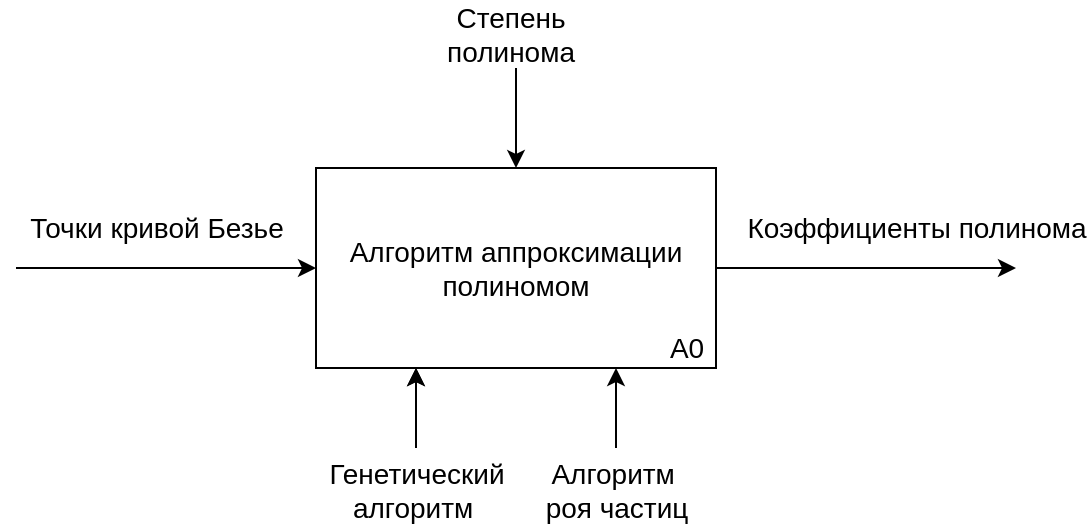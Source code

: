 <mxfile version="22.1.9" type="google" pages="3">
  <diagram id="14jalQdAWdDQ5VtuvgaP" name="idef0">
    <mxGraphModel dx="880" dy="510" grid="1" gridSize="10" guides="1" tooltips="1" connect="1" arrows="1" fold="1" page="1" pageScale="1" pageWidth="3300" pageHeight="4681" math="0" shadow="0">
      <root>
        <mxCell id="0" />
        <mxCell id="1" parent="0" />
        <mxCell id="VAYFtHmRZGBhSnjjBrDM-3" value="Алгоритм аппроксимации полиномом" style="rounded=0;whiteSpace=wrap;html=1;fontSize=14;" parent="1" vertex="1">
          <mxGeometry x="350" y="210" width="200" height="100" as="geometry" />
        </mxCell>
        <mxCell id="VAYFtHmRZGBhSnjjBrDM-4" value="" style="endArrow=classic;html=1;fontSize=14;entryX=0.25;entryY=1;entryDx=0;entryDy=0;" parent="1" target="VAYFtHmRZGBhSnjjBrDM-3" edge="1">
          <mxGeometry width="50" height="50" relative="1" as="geometry">
            <mxPoint x="400" y="350" as="sourcePoint" />
            <mxPoint x="460" y="300" as="targetPoint" />
          </mxGeometry>
        </mxCell>
        <mxCell id="VAYFtHmRZGBhSnjjBrDM-8" value="" style="endArrow=classic;html=1;fontSize=14;entryX=0.5;entryY=0;entryDx=0;entryDy=0;" parent="1" target="VAYFtHmRZGBhSnjjBrDM-3" edge="1">
          <mxGeometry width="50" height="50" relative="1" as="geometry">
            <mxPoint x="450" y="150" as="sourcePoint" />
            <mxPoint x="510" y="300" as="targetPoint" />
          </mxGeometry>
        </mxCell>
        <mxCell id="VAYFtHmRZGBhSnjjBrDM-9" value="Степень &lt;br&gt;полинома" style="edgeLabel;html=1;align=center;verticalAlign=middle;resizable=0;points=[];fontSize=14;" parent="VAYFtHmRZGBhSnjjBrDM-8" vertex="1" connectable="0">
          <mxGeometry x="-0.469" y="-3" relative="1" as="geometry">
            <mxPoint y="-23" as="offset" />
          </mxGeometry>
        </mxCell>
        <mxCell id="VAYFtHmRZGBhSnjjBrDM-12" value="" style="endArrow=classic;html=1;fontSize=14;entryX=0;entryY=0.5;entryDx=0;entryDy=0;" parent="1" target="VAYFtHmRZGBhSnjjBrDM-3" edge="1">
          <mxGeometry width="50" height="50" relative="1" as="geometry">
            <mxPoint x="200" y="260" as="sourcePoint" />
            <mxPoint x="386.4" y="217.84" as="targetPoint" />
          </mxGeometry>
        </mxCell>
        <mxCell id="VAYFtHmRZGBhSnjjBrDM-13" value="Точки кривой Безье" style="edgeLabel;html=1;align=center;verticalAlign=middle;resizable=0;points=[];fontSize=14;" parent="VAYFtHmRZGBhSnjjBrDM-12" vertex="1" connectable="0">
          <mxGeometry x="-0.469" y="-3" relative="1" as="geometry">
            <mxPoint x="30" y="-23" as="offset" />
          </mxGeometry>
        </mxCell>
        <mxCell id="VAYFtHmRZGBhSnjjBrDM-16" value="" style="endArrow=classic;html=1;fontSize=14;exitX=1;exitY=0.5;exitDx=0;exitDy=0;" parent="1" source="VAYFtHmRZGBhSnjjBrDM-3" edge="1">
          <mxGeometry width="50" height="50" relative="1" as="geometry">
            <mxPoint x="550" y="220" as="sourcePoint" />
            <mxPoint x="700" y="260" as="targetPoint" />
          </mxGeometry>
        </mxCell>
        <mxCell id="VAYFtHmRZGBhSnjjBrDM-17" value="Коэффициенты полинома" style="edgeLabel;html=1;align=center;verticalAlign=middle;resizable=0;points=[];fontSize=14;" parent="VAYFtHmRZGBhSnjjBrDM-16" vertex="1" connectable="0">
          <mxGeometry x="-0.469" y="-3" relative="1" as="geometry">
            <mxPoint x="60" y="-23" as="offset" />
          </mxGeometry>
        </mxCell>
        <mxCell id="VAYFtHmRZGBhSnjjBrDM-22" value="А0" style="text;html=1;align=center;verticalAlign=middle;resizable=0;points=[];autosize=1;fontSize=14;" parent="1" vertex="1">
          <mxGeometry x="520" y="290" width="30" height="20" as="geometry" />
        </mxCell>
        <mxCell id="vrVetiJNJIV0gFWiRDe9-5" value="" style="endArrow=classic;html=1;fontSize=14;entryX=0.25;entryY=1;entryDx=0;entryDy=0;" parent="1" edge="1">
          <mxGeometry width="50" height="50" relative="1" as="geometry">
            <mxPoint x="400" y="350" as="sourcePoint" />
            <mxPoint x="400" y="310" as="targetPoint" />
          </mxGeometry>
        </mxCell>
        <mxCell id="vrVetiJNJIV0gFWiRDe9-6" value="Генетический &lt;br&gt;алгоритм&amp;nbsp;" style="edgeLabel;html=1;align=center;verticalAlign=middle;resizable=0;points=[];fontSize=14;" parent="vrVetiJNJIV0gFWiRDe9-5" vertex="1" connectable="0">
          <mxGeometry x="-0.469" y="-3" relative="1" as="geometry">
            <mxPoint x="-3" y="31" as="offset" />
          </mxGeometry>
        </mxCell>
        <mxCell id="vrVetiJNJIV0gFWiRDe9-7" value="" style="endArrow=classic;html=1;fontSize=14;entryX=0.75;entryY=1;entryDx=0;entryDy=0;" parent="1" target="VAYFtHmRZGBhSnjjBrDM-3" edge="1">
          <mxGeometry width="50" height="50" relative="1" as="geometry">
            <mxPoint x="500" y="350" as="sourcePoint" />
            <mxPoint x="410" y="320" as="targetPoint" />
          </mxGeometry>
        </mxCell>
        <mxCell id="vrVetiJNJIV0gFWiRDe9-8" value="&lt;div&gt;Алгоритм&amp;nbsp;&lt;/div&gt;&lt;div&gt;роя частиц&lt;/div&gt;" style="edgeLabel;html=1;align=center;verticalAlign=middle;resizable=0;points=[];fontSize=14;" parent="vrVetiJNJIV0gFWiRDe9-7" vertex="1" connectable="0">
          <mxGeometry x="-0.469" y="-3" relative="1" as="geometry">
            <mxPoint x="-3" y="31" as="offset" />
          </mxGeometry>
        </mxCell>
      </root>
    </mxGraphModel>
  </diagram>
  <diagram id="Ywbsu9gzcCttF3t6kvx5" name="algo_gen">
    <mxGraphModel grid="1" page="1" gridSize="10" guides="1" tooltips="1" connect="1" arrows="1" fold="1" pageScale="1" pageWidth="3300" pageHeight="4681" math="0" shadow="0">
      <root>
        <mxCell id="R26u_-_viLFy-ZFwvq6J-0" />
        <mxCell id="R26u_-_viLFy-ZFwvq6J-1" parent="R26u_-_viLFy-ZFwvq6J-0" />
        <mxCell id="pJmwn9w-iXQd0RFHNeZJ-15" style="edgeStyle=orthogonalEdgeStyle;rounded=0;orthogonalLoop=1;jettySize=auto;html=1;exitX=0.5;exitY=1;exitDx=0;exitDy=0;endArrow=none;endFill=0;fontSize=13;" edge="1" parent="R26u_-_viLFy-ZFwvq6J-1" target="pJmwn9w-iXQd0RFHNeZJ-14">
          <mxGeometry relative="1" as="geometry">
            <mxPoint x="425" y="400" as="sourcePoint" />
          </mxGeometry>
        </mxCell>
        <mxCell id="_F1ijboPPkmt2_Srns8M-1" value="Начало" style="rounded=1;whiteSpace=wrap;html=1;arcSize=50;fontSize=13;" vertex="1" parent="R26u_-_viLFy-ZFwvq6J-1">
          <mxGeometry x="330" y="170" width="190" height="30" as="geometry" />
        </mxCell>
        <mxCell id="pJmwn9w-iXQd0RFHNeZJ-12" value="" style="shape=loopLimit;whiteSpace=wrap;html=1;rotation=-180;fontSize=13;" vertex="1" parent="R26u_-_viLFy-ZFwvq6J-1">
          <mxGeometry x="321" y="635" width="210" height="30" as="geometry" />
        </mxCell>
        <mxCell id="pJmwn9w-iXQd0RFHNeZJ-13" value="Пока не выполняется&lt;br&gt;условия завершения" style="text;html=1;align=center;verticalAlign=middle;resizable=0;points=[];autosize=1;strokeColor=none;fillColor=none;fontSize=13;" vertex="1" parent="R26u_-_viLFy-ZFwvq6J-1">
          <mxGeometry x="351" y="630" width="150" height="40" as="geometry" />
        </mxCell>
        <mxCell id="pJmwn9w-iXQd0RFHNeZJ-14" value="Конец" style="rounded=1;whiteSpace=wrap;html=1;arcSize=50;fontSize=13;" vertex="1" parent="R26u_-_viLFy-ZFwvq6J-1">
          <mxGeometry x="331" y="735" width="190" height="30" as="geometry" />
        </mxCell>
        <mxCell id="Rs6jbI9HkeVl3Mxto-ku-1" value="" style="edgeStyle=orthogonalEdgeStyle;rounded=0;orthogonalLoop=1;jettySize=auto;html=1;exitX=0.5;exitY=1;exitDx=0;exitDy=0;endArrow=none;endFill=0;fontSize=13;" edge="1" parent="R26u_-_viLFy-ZFwvq6J-1" source="_F1ijboPPkmt2_Srns8M-1">
          <mxGeometry relative="1" as="geometry">
            <mxPoint x="425" y="170" as="sourcePoint" />
            <mxPoint x="425" y="370" as="targetPoint" />
          </mxGeometry>
        </mxCell>
        <mxCell id="pJmwn9w-iXQd0RFHNeZJ-7" value="Пока не выполняется&lt;br&gt;&amp;nbsp;условие завершения" style="shape=loopLimit;whiteSpace=wrap;html=1;fontSize=13;" vertex="1" parent="R26u_-_viLFy-ZFwvq6J-1">
          <mxGeometry x="320" y="270" width="210" height="30" as="geometry" />
        </mxCell>
        <mxCell id="8eAnzHD33MbdEML8G_i--0" value="Оценка приспособленности" style="shape=process;whiteSpace=wrap;html=1;backgroundOutline=1;" vertex="1" parent="R26u_-_viLFy-ZFwvq6J-1">
          <mxGeometry x="315" y="311" width="220" height="40" as="geometry" />
        </mxCell>
        <mxCell id="8eAnzHD33MbdEML8G_i--1" value="Селекция" style="shape=process;whiteSpace=wrap;html=1;backgroundOutline=1;" vertex="1" parent="R26u_-_viLFy-ZFwvq6J-1">
          <mxGeometry x="315" y="364" width="220" height="40" as="geometry" />
        </mxCell>
        <mxCell id="8eAnzHD33MbdEML8G_i--2" value="Выбор особей для новой популяции" style="shape=process;whiteSpace=wrap;html=1;backgroundOutline=1;" vertex="1" parent="R26u_-_viLFy-ZFwvq6J-1">
          <mxGeometry x="317" y="573" width="220" height="40" as="geometry" />
        </mxCell>
        <mxCell id="8eAnzHD33MbdEML8G_i--3" value="Скрещивание" style="shape=process;whiteSpace=wrap;html=1;backgroundOutline=1;" vertex="1" parent="R26u_-_viLFy-ZFwvq6J-1">
          <mxGeometry x="317" y="417" width="220" height="40" as="geometry" />
        </mxCell>
        <mxCell id="8eAnzHD33MbdEML8G_i--4" value="Мутация" style="shape=process;whiteSpace=wrap;html=1;backgroundOutline=1;" vertex="1" parent="R26u_-_viLFy-ZFwvq6J-1">
          <mxGeometry x="317" y="470" width="220" height="40" as="geometry" />
        </mxCell>
        <mxCell id="8eAnzHD33MbdEML8G_i--5" value="Оценка нового поколения" style="shape=process;whiteSpace=wrap;html=1;backgroundOutline=1;" vertex="1" parent="R26u_-_viLFy-ZFwvq6J-1">
          <mxGeometry x="315" y="520" width="220" height="40" as="geometry" />
        </mxCell>
        <mxCell id="8eAnzHD33MbdEML8G_i--6" value="выбор лучшей особи" style="shape=process;whiteSpace=wrap;html=1;backgroundOutline=1;" vertex="1" parent="R26u_-_viLFy-ZFwvq6J-1">
          <mxGeometry x="316" y="680" width="220" height="40" as="geometry" />
        </mxCell>
        <mxCell id="8eAnzHD33MbdEML8G_i--7" value="создание исходной популяции" style="shape=process;whiteSpace=wrap;html=1;backgroundOutline=1;" vertex="1" parent="R26u_-_viLFy-ZFwvq6J-1">
          <mxGeometry x="317" y="211" width="220" height="40" as="geometry" />
        </mxCell>
      </root>
    </mxGraphModel>
  </diagram>
  <diagram id="d5Btb2y_gUiaCOr7BQ5R" name="algo_pso">
    <mxGraphModel grid="1" page="1" gridSize="10" guides="1" tooltips="1" connect="1" arrows="1" fold="1" pageScale="1" pageWidth="2339" pageHeight="3300" math="0" shadow="0">
      <root>
        <mxCell id="0" />
        <mxCell id="1" parent="0" />
        <mxCell id="4rnJvnqgleixpnBeh1p1-1" style="edgeStyle=orthogonalEdgeStyle;rounded=0;orthogonalLoop=1;jettySize=auto;html=1;exitX=0.5;exitY=1;exitDx=0;exitDy=0;endArrow=none;endFill=0;fontSize=13;" edge="1" parent="1" target="4rnJvnqgleixpnBeh1p1-8">
          <mxGeometry relative="1" as="geometry">
            <mxPoint x="425" y="570" as="sourcePoint" />
          </mxGeometry>
        </mxCell>
        <mxCell id="4rnJvnqgleixpnBeh1p1-2" value="Начало" style="rounded=1;whiteSpace=wrap;html=1;arcSize=50;fontSize=13;" vertex="1" parent="1">
          <mxGeometry x="330" y="260" width="190" height="30" as="geometry" />
        </mxCell>
        <mxCell id="4rnJvnqgleixpnBeh1p1-6" value="" style="shape=loopLimit;whiteSpace=wrap;html=1;rotation=-180;fontSize=13;" vertex="1" parent="1">
          <mxGeometry x="320" y="702" width="210" height="30" as="geometry" />
        </mxCell>
        <mxCell id="4rnJvnqgleixpnBeh1p1-7" value="Пока не выполняется&lt;br&gt;условия завершения" style="text;html=1;align=center;verticalAlign=middle;resizable=0;points=[];autosize=1;strokeColor=none;fillColor=none;fontSize=13;" vertex="1" parent="1">
          <mxGeometry x="350" y="698" width="150" height="40" as="geometry" />
        </mxCell>
        <mxCell id="4rnJvnqgleixpnBeh1p1-8" value="Конец" style="rounded=1;whiteSpace=wrap;html=1;arcSize=50;fontSize=13;" vertex="1" parent="1">
          <mxGeometry x="330" y="820" width="190" height="30" as="geometry" />
        </mxCell>
        <mxCell id="4rnJvnqgleixpnBeh1p1-9" value="" style="edgeStyle=orthogonalEdgeStyle;rounded=0;orthogonalLoop=1;jettySize=auto;html=1;exitX=0.5;exitY=1;exitDx=0;exitDy=0;endArrow=none;endFill=0;fontSize=13;" edge="1" parent="1" source="vi06oP7kFGFaqNQD9V_G-1">
          <mxGeometry relative="1" as="geometry">
            <mxPoint x="425" y="170" as="sourcePoint" />
            <mxPoint x="425" y="550" as="targetPoint" />
          </mxGeometry>
        </mxCell>
        <mxCell id="4rnJvnqgleixpnBeh1p1-13" value="Пока не выполняется&lt;br&gt;&amp;nbsp;условие завершения" style="shape=loopLimit;whiteSpace=wrap;html=1;fontSize=13;" vertex="1" parent="1">
          <mxGeometry x="320" y="429" width="210" height="30" as="geometry" />
        </mxCell>
        <mxCell id="vi06oP7kFGFaqNQD9V_G-2" value="" style="edgeStyle=orthogonalEdgeStyle;rounded=0;orthogonalLoop=1;jettySize=auto;html=1;exitX=0.5;exitY=1;exitDx=0;exitDy=0;endArrow=none;endFill=0;fontSize=13;" edge="1" parent="1" source="4rnJvnqgleixpnBeh1p1-2" target="vi06oP7kFGFaqNQD9V_G-1">
          <mxGeometry relative="1" as="geometry">
            <mxPoint x="425" y="300" as="sourcePoint" />
            <mxPoint x="425" y="650" as="targetPoint" />
          </mxGeometry>
        </mxCell>
        <mxCell id="vi06oP7kFGFaqNQD9V_G-1" value="Инициализация скоростей и позиций частиц" style="shape=process;whiteSpace=wrap;html=1;backgroundOutline=1;" vertex="1" parent="1">
          <mxGeometry x="315" y="311" width="220" height="40" as="geometry" />
        </mxCell>
        <mxCell id="vi06oP7kFGFaqNQD9V_G-4" value="Оценка приспособленности частиц" style="shape=process;whiteSpace=wrap;html=1;backgroundOutline=1;" vertex="1" parent="1">
          <mxGeometry x="310" y="370" width="225" height="38" as="geometry" />
        </mxCell>
        <mxCell id="vi06oP7kFGFaqNQD9V_G-5" value="Обновление скоростей и позиций частиц" style="shape=process;whiteSpace=wrap;html=1;backgroundOutline=1;" vertex="1" parent="1">
          <mxGeometry x="315" y="480" width="220" height="40" as="geometry" />
        </mxCell>
        <mxCell id="vi06oP7kFGFaqNQD9V_G-7" value="Обновление лучших локальных позиций частиц" style="shape=process;whiteSpace=wrap;html=1;backgroundOutline=1;" vertex="1" parent="1">
          <mxGeometry x="310" y="590" width="220" height="40" as="geometry" />
        </mxCell>
        <mxCell id="vi06oP7kFGFaqNQD9V_G-8" value="Оценка приспособленности частиц " style="shape=process;whiteSpace=wrap;html=1;backgroundOutline=1;" vertex="1" parent="1">
          <mxGeometry x="312.5" y="534" width="220" height="40" as="geometry" />
        </mxCell>
        <mxCell id="vi06oP7kFGFaqNQD9V_G-9" value="Обновление глобально лучшей позиции" style="shape=process;whiteSpace=wrap;html=1;backgroundOutline=1;" vertex="1" parent="1">
          <mxGeometry x="312.5" y="650" width="220" height="40" as="geometry" />
        </mxCell>
        <mxCell id="vi06oP7kFGFaqNQD9V_G-10" value="Выбор глобально лучшей позиции" style="shape=process;whiteSpace=wrap;html=1;backgroundOutline=1;" vertex="1" parent="1">
          <mxGeometry x="315" y="750" width="220" height="40" as="geometry" />
        </mxCell>
      </root>
    </mxGraphModel>
  </diagram>
</mxfile>

